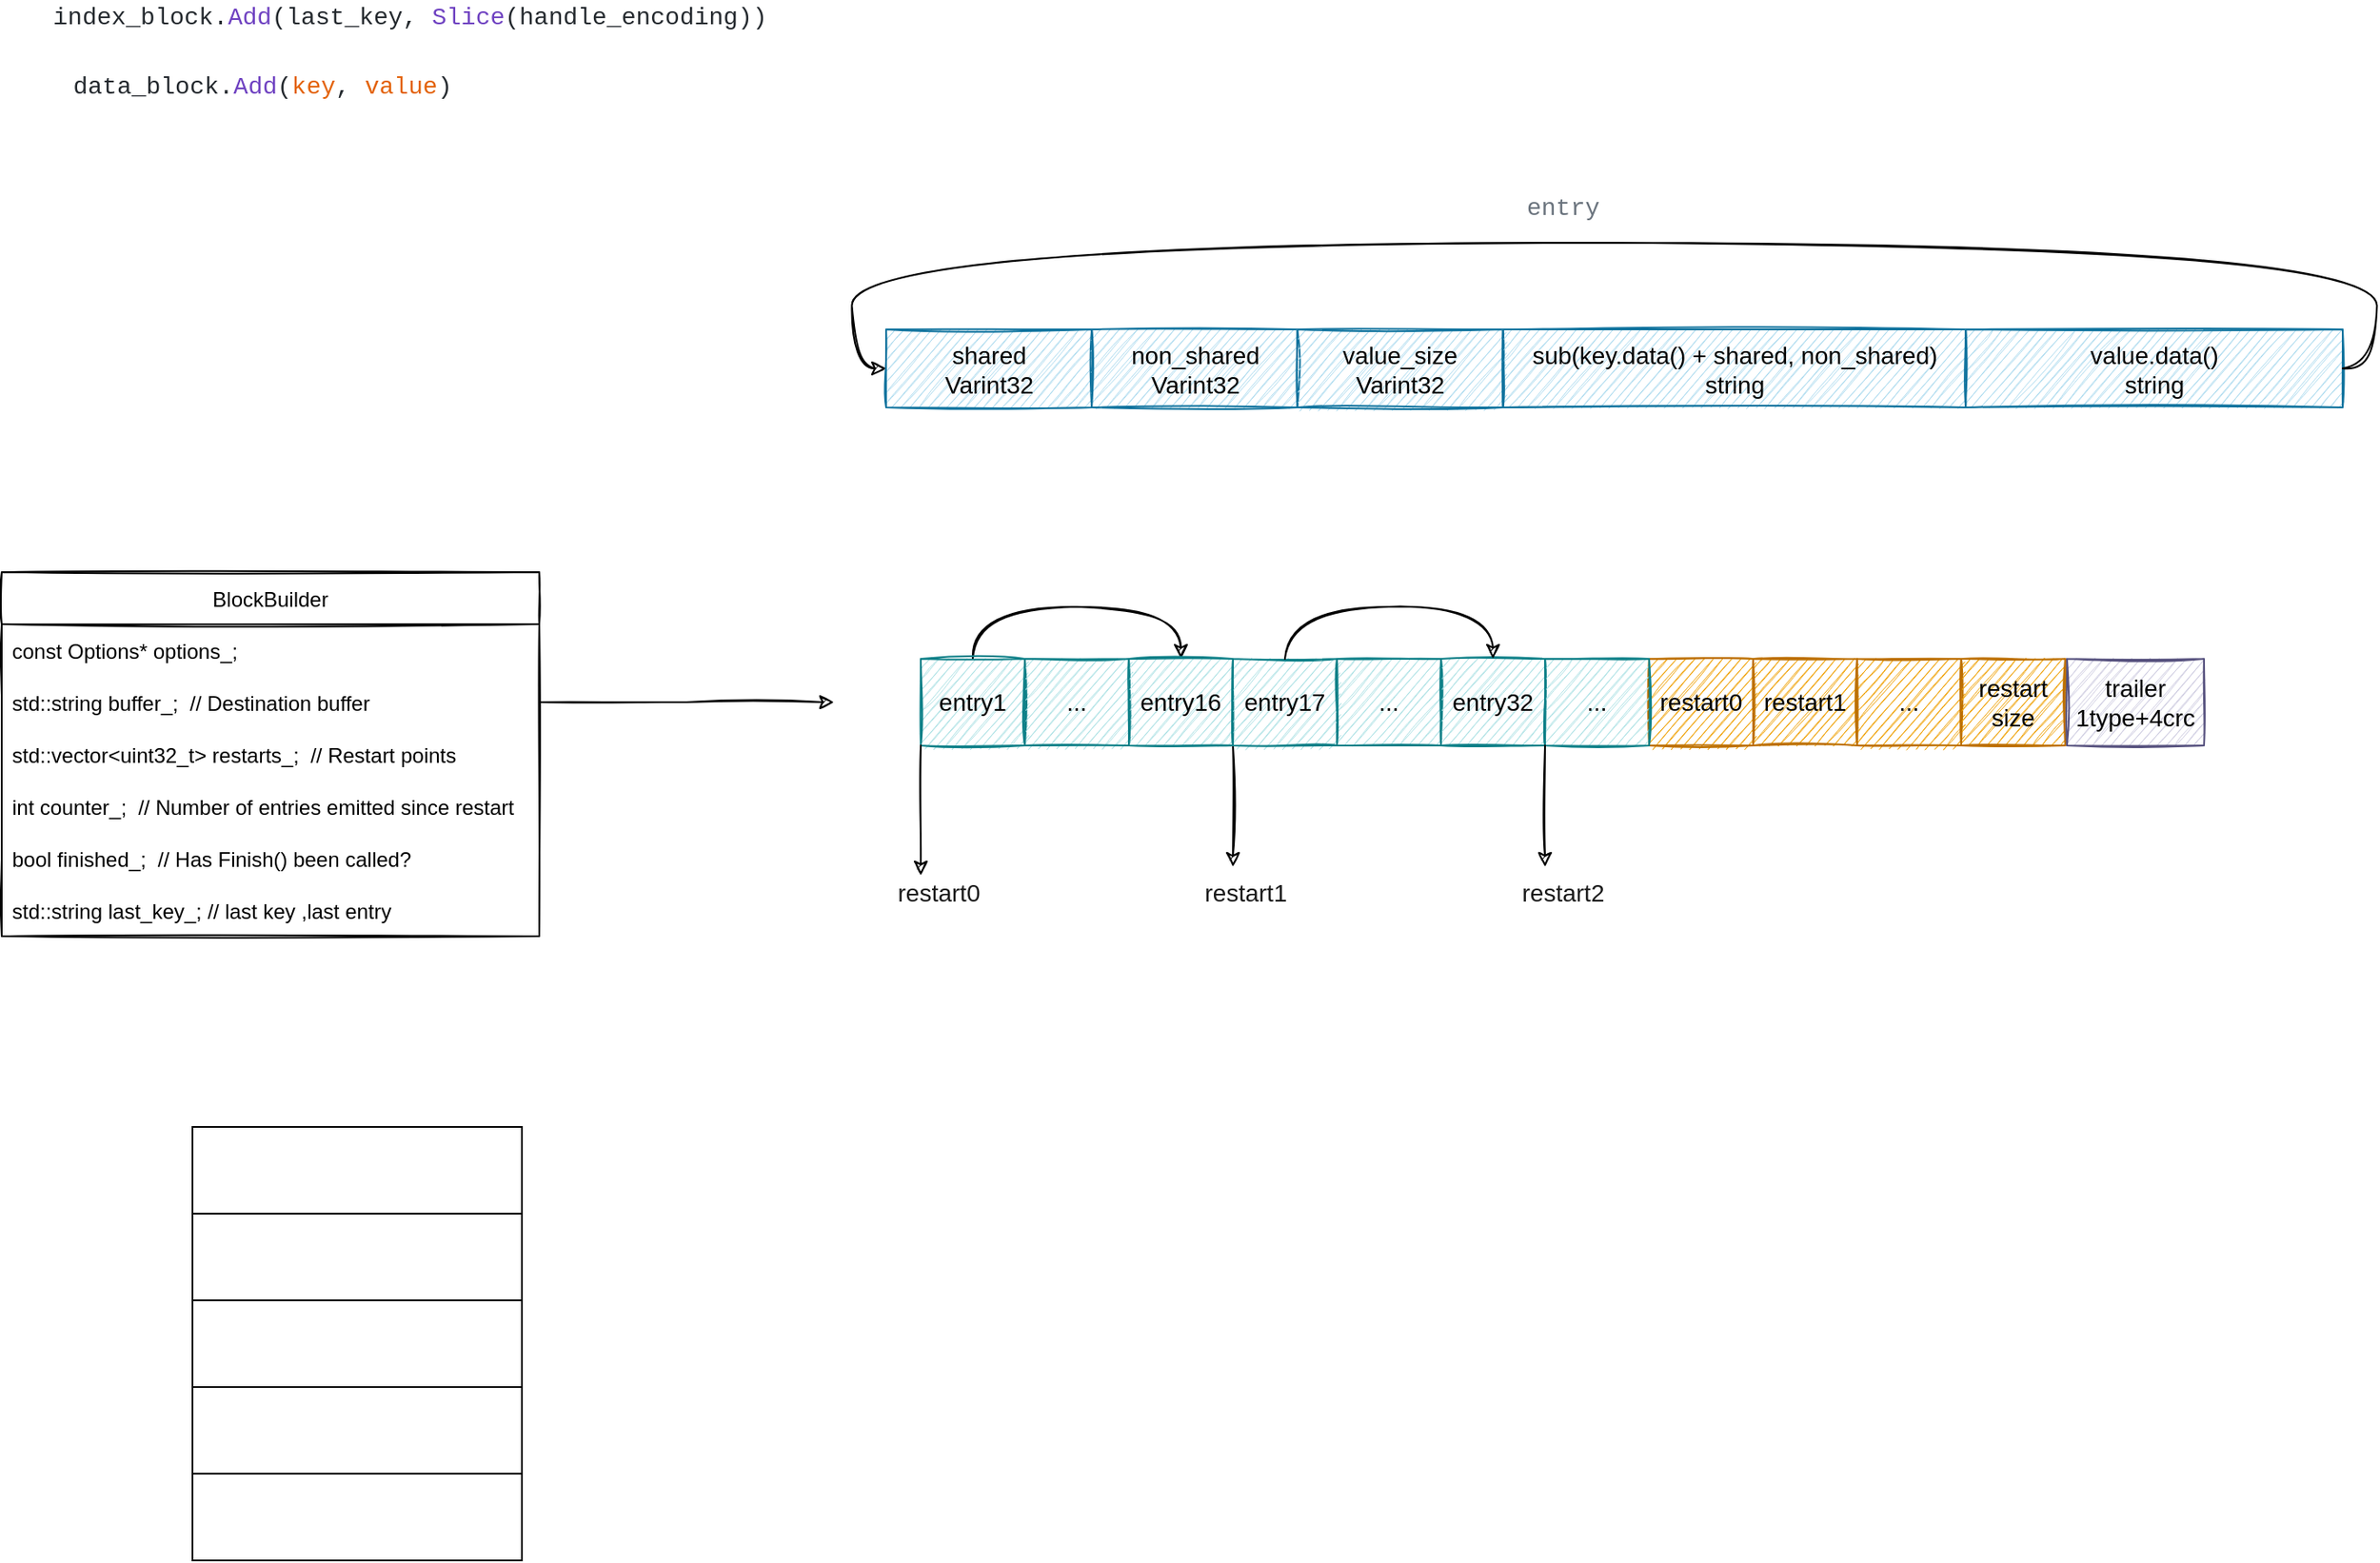 <mxfile version="15.6.8" type="github">
  <diagram id="FwQS3Dow_wqKr08i0dHV" name="Page-1">
    <mxGraphModel dx="1550" dy="779" grid="1" gridSize="10" guides="1" tooltips="1" connect="1" arrows="1" fold="1" page="1" pageScale="1" pageWidth="827" pageHeight="1169" math="0" shadow="0">
      <root>
        <mxCell id="0" />
        <mxCell id="1" parent="0" />
        <mxCell id="lMTMJIfiO9YydzDY1bCF-2" value="&lt;div style=&quot;color: rgb(36 , 41 , 46) ; background-color: rgb(255 , 255 , 255) ; font-family: &amp;#34;consolas&amp;#34; , &amp;#34;courier new&amp;#34; , monospace ; font-size: 14px ; line-height: 19px&quot;&gt;&lt;div style=&quot;font-family: &amp;#34;consolas&amp;#34; , &amp;#34;courier new&amp;#34; , monospace ; line-height: 19px&quot;&gt;data_block.&lt;span style=&quot;color: #6f42c1&quot;&gt;Add&lt;/span&gt;(&lt;span style=&quot;color: #e36209&quot;&gt;key&lt;/span&gt;, &lt;span style=&quot;color: #e36209&quot;&gt;value&lt;/span&gt;)&lt;/div&gt;&lt;/div&gt;" style="text;html=1;align=center;verticalAlign=middle;resizable=0;points=[];autosize=1;strokeColor=none;fillColor=none;sketch=1;" parent="1" vertex="1">
          <mxGeometry x="60" y="100" width="220" height="20" as="geometry" />
        </mxCell>
        <mxCell id="lMTMJIfiO9YydzDY1bCF-4" value="BlockBuilder" style="swimlane;fontStyle=0;childLayout=stackLayout;horizontal=1;startSize=30;horizontalStack=0;resizeParent=1;resizeParentMax=0;resizeLast=0;collapsible=1;marginBottom=0;sketch=1;" parent="1" vertex="1">
          <mxGeometry x="20" y="390" width="310" height="210" as="geometry" />
        </mxCell>
        <mxCell id="lMTMJIfiO9YydzDY1bCF-5" value="const Options* options_;" style="text;strokeColor=none;fillColor=none;align=left;verticalAlign=middle;spacingLeft=4;spacingRight=4;overflow=hidden;points=[[0,0.5],[1,0.5]];portConstraint=eastwest;rotatable=0;fontColor=#000000;sketch=1;" parent="lMTMJIfiO9YydzDY1bCF-4" vertex="1">
          <mxGeometry y="30" width="310" height="30" as="geometry" />
        </mxCell>
        <mxCell id="lMTMJIfiO9YydzDY1bCF-6" value="std::string buffer_;  // Destination buffer" style="text;strokeColor=none;fillColor=none;align=left;verticalAlign=middle;spacingLeft=4;spacingRight=4;overflow=hidden;points=[[0,0.5],[1,0.5]];portConstraint=eastwest;rotatable=0;fontColor=#000000;sketch=1;" parent="lMTMJIfiO9YydzDY1bCF-4" vertex="1">
          <mxGeometry y="60" width="310" height="30" as="geometry" />
        </mxCell>
        <mxCell id="lMTMJIfiO9YydzDY1bCF-10" value="std::vector&lt;uint32_t&gt; restarts_;  // Restart points" style="text;strokeColor=none;fillColor=none;align=left;verticalAlign=middle;spacingLeft=4;spacingRight=4;overflow=hidden;points=[[0,0.5],[1,0.5]];portConstraint=eastwest;rotatable=0;sketch=1;" parent="lMTMJIfiO9YydzDY1bCF-4" vertex="1">
          <mxGeometry y="90" width="310" height="30" as="geometry" />
        </mxCell>
        <mxCell id="lMTMJIfiO9YydzDY1bCF-9" value="int counter_;  // Number of entries emitted since restart" style="text;strokeColor=none;fillColor=none;align=left;verticalAlign=middle;spacingLeft=4;spacingRight=4;overflow=hidden;points=[[0,0.5],[1,0.5]];portConstraint=eastwest;rotatable=0;sketch=1;" parent="lMTMJIfiO9YydzDY1bCF-4" vertex="1">
          <mxGeometry y="120" width="310" height="30" as="geometry" />
        </mxCell>
        <mxCell id="lMTMJIfiO9YydzDY1bCF-8" value="bool finished_;  // Has Finish() been called?" style="text;strokeColor=none;fillColor=none;align=left;verticalAlign=middle;spacingLeft=4;spacingRight=4;overflow=hidden;points=[[0,0.5],[1,0.5]];portConstraint=eastwest;rotatable=0;sketch=1;" parent="lMTMJIfiO9YydzDY1bCF-4" vertex="1">
          <mxGeometry y="150" width="310" height="30" as="geometry" />
        </mxCell>
        <mxCell id="lMTMJIfiO9YydzDY1bCF-7" value="std::string last_key_; // last key ,last entry" style="text;strokeColor=none;fillColor=none;align=left;verticalAlign=middle;spacingLeft=4;spacingRight=4;overflow=hidden;points=[[0,0.5],[1,0.5]];portConstraint=eastwest;rotatable=0;sketch=1;" parent="lMTMJIfiO9YydzDY1bCF-4" vertex="1">
          <mxGeometry y="180" width="310" height="30" as="geometry" />
        </mxCell>
        <mxCell id="lMTMJIfiO9YydzDY1bCF-20" value="&lt;div style=&quot;color: rgb(36 , 41 , 46) ; background-color: rgb(255 , 255 , 255) ; font-family: &amp;#34;consolas&amp;#34; , &amp;#34;courier new&amp;#34; , monospace ; font-size: 14px ; line-height: 19px&quot;&gt;&lt;div style=&quot;font-family: &amp;#34;consolas&amp;#34; , &amp;#34;courier new&amp;#34; , monospace ; line-height: 19px&quot;&gt;&lt;span style=&quot;color: #6a737d&quot;&gt;entry&lt;/span&gt;&lt;/div&gt;&lt;/div&gt;" style="text;html=1;align=center;verticalAlign=middle;resizable=0;points=[];autosize=1;strokeColor=none;fillColor=none;fontColor=#000000;sketch=1;" parent="1" vertex="1">
          <mxGeometry x="895" y="170" width="50" height="20" as="geometry" />
        </mxCell>
        <mxCell id="lMTMJIfiO9YydzDY1bCF-26" value="&lt;div style=&quot;color: rgb(36 , 41 , 46) ; background-color: rgb(255 , 255 , 255) ; font-family: &amp;#34;consolas&amp;#34; , &amp;#34;courier new&amp;#34; , monospace ; font-size: 14px ; line-height: 19px&quot;&gt;index_block.&lt;span style=&quot;color: #6f42c1&quot;&gt;Add&lt;/span&gt;(last_key, &lt;span style=&quot;color: #6f42c1&quot;&gt;Slice&lt;/span&gt;(handle_encoding))&lt;/div&gt;" style="text;html=1;align=center;verticalAlign=middle;resizable=0;points=[];autosize=1;strokeColor=none;fillColor=none;fontColor=#000000;sketch=1;" parent="1" vertex="1">
          <mxGeometry x="60" y="60" width="390" height="20" as="geometry" />
        </mxCell>
        <mxCell id="qPYvJAcTCLMzXNwxLk-w-16" value="restart0" style="rounded=0;whiteSpace=wrap;html=1;shadow=0;sketch=1;fontSize=14;strokeColor=#BD7000;fillColor=#f0a30a;fontColor=#000000;" parent="1" vertex="1">
          <mxGeometry x="970" y="440" width="60" height="50" as="geometry" />
        </mxCell>
        <mxCell id="qPYvJAcTCLMzXNwxLk-w-18" value="restart1" style="rounded=0;whiteSpace=wrap;html=1;shadow=0;sketch=1;fontSize=14;strokeColor=#BD7000;fillColor=#f0a30a;fontColor=#000000;" parent="1" vertex="1">
          <mxGeometry x="1030" y="440" width="60" height="50" as="geometry" />
        </mxCell>
        <mxCell id="qPYvJAcTCLMzXNwxLk-w-19" value="..." style="rounded=0;whiteSpace=wrap;html=1;shadow=0;sketch=1;fontSize=14;strokeColor=#BD7000;fillColor=#f0a30a;fontColor=#000000;" parent="1" vertex="1">
          <mxGeometry x="1090" y="440" width="60" height="50" as="geometry" />
        </mxCell>
        <mxCell id="qPYvJAcTCLMzXNwxLk-w-20" value="restart size" style="rounded=0;whiteSpace=wrap;html=1;shadow=0;sketch=1;fontSize=14;strokeColor=#BD7000;fillColor=#f0a30a;fontColor=#000000;" parent="1" vertex="1">
          <mxGeometry x="1150" y="440" width="60" height="50" as="geometry" />
        </mxCell>
        <mxCell id="qPYvJAcTCLMzXNwxLk-w-21" style="edgeStyle=orthogonalEdgeStyle;rounded=0;orthogonalLoop=1;jettySize=auto;html=1;fontSize=14;sketch=1;" parent="1" source="lMTMJIfiO9YydzDY1bCF-6" edge="1">
          <mxGeometry relative="1" as="geometry">
            <mxPoint x="500" y="465" as="targetPoint" />
          </mxGeometry>
        </mxCell>
        <mxCell id="lMTMJIfiO9YydzDY1bCF-12" value="&lt;span style=&quot;color: rgb(0 , 0 , 0) ; font-size: 14px&quot;&gt;shared&lt;br&gt;Varint32&lt;br&gt;&lt;/span&gt;" style="rounded=0;whiteSpace=wrap;html=1;sketch=1;fillColor=#b1ddf0;strokeColor=#10739e;" parent="1" vertex="1">
          <mxGeometry x="530" y="250" width="118.588" height="45" as="geometry" />
        </mxCell>
        <mxCell id="lMTMJIfiO9YydzDY1bCF-13" value="&lt;div&gt;&lt;font color=&quot;#000000&quot; face=&quot;helvetica&quot;&gt;&lt;span style=&quot;font-size: 14px&quot;&gt;non_shared&lt;/span&gt;&lt;/font&gt;&lt;/div&gt;&lt;div&gt;&lt;font color=&quot;#000000&quot; face=&quot;helvetica&quot;&gt;&lt;span style=&quot;font-size: 14px&quot;&gt;Varint32&lt;/span&gt;&lt;/font&gt;&lt;/div&gt;" style="rounded=0;whiteSpace=wrap;html=1;sketch=1;fillColor=#b1ddf0;strokeColor=#10739e;" parent="1" vertex="1">
          <mxGeometry x="648.588" y="250" width="118.588" height="45" as="geometry" />
        </mxCell>
        <mxCell id="lMTMJIfiO9YydzDY1bCF-14" value="&lt;div&gt;&lt;font color=&quot;#000000&quot;&gt;&lt;span style=&quot;font-size: 14px&quot;&gt;value_size&lt;/span&gt;&lt;/font&gt;&lt;/div&gt;&lt;div&gt;&lt;font color=&quot;#000000&quot;&gt;&lt;span style=&quot;font-size: 14px&quot;&gt;Varint32&lt;/span&gt;&lt;/font&gt;&lt;/div&gt;" style="rounded=0;whiteSpace=wrap;html=1;sketch=1;fillColor=#b1ddf0;strokeColor=#10739e;" parent="1" vertex="1">
          <mxGeometry x="767.176" y="250" width="118.588" height="45" as="geometry" />
        </mxCell>
        <mxCell id="lMTMJIfiO9YydzDY1bCF-15" value="&lt;div&gt;&lt;font color=&quot;#000000&quot;&gt;&lt;span style=&quot;font-size: 14px&quot;&gt;sub(key.data() + shared, non_shared)&lt;/span&gt;&lt;/font&gt;&lt;/div&gt;&lt;div&gt;&lt;font color=&quot;#000000&quot;&gt;&lt;span style=&quot;font-size: 14px&quot;&gt;string&lt;/span&gt;&lt;/font&gt;&lt;/div&gt;" style="rounded=0;whiteSpace=wrap;html=1;fillColor=#b1ddf0;sketch=1;strokeColor=#10739e;" parent="1" vertex="1">
          <mxGeometry x="885.765" y="250" width="266.824" height="45" as="geometry" />
        </mxCell>
        <mxCell id="lMTMJIfiO9YydzDY1bCF-16" value="&lt;div&gt;&lt;font color=&quot;#000000&quot;&gt;&lt;span style=&quot;font-size: 14px&quot;&gt;value.data()&lt;/span&gt;&lt;/font&gt;&lt;/div&gt;&lt;div&gt;&lt;font color=&quot;#000000&quot;&gt;&lt;span style=&quot;font-size: 14px&quot;&gt;string&lt;/span&gt;&lt;/font&gt;&lt;/div&gt;" style="rounded=0;whiteSpace=wrap;html=1;sketch=1;fillColor=#b1ddf0;strokeColor=#10739e;" parent="1" vertex="1">
          <mxGeometry x="1152.588" y="250" width="217.412" height="45" as="geometry" />
        </mxCell>
        <mxCell id="lMTMJIfiO9YydzDY1bCF-19" style="edgeStyle=orthogonalEdgeStyle;curved=1;rounded=0;orthogonalLoop=1;jettySize=auto;html=1;entryX=0;entryY=0.5;entryDx=0;entryDy=0;fontColor=#000000;exitX=1;exitY=0.5;exitDx=0;exitDy=0;sketch=1;" parent="1" source="lMTMJIfiO9YydzDY1bCF-16" target="lMTMJIfiO9YydzDY1bCF-12" edge="1">
          <mxGeometry x="530" y="250" as="geometry">
            <Array as="points">
              <mxPoint x="1389.765" y="273" />
              <mxPoint x="1389.765" y="200" />
              <mxPoint x="510.235" y="200" />
              <mxPoint x="510.235" y="273" />
            </Array>
          </mxGeometry>
        </mxCell>
        <mxCell id="qPYvJAcTCLMzXNwxLk-w-43" style="edgeStyle=orthogonalEdgeStyle;rounded=0;sketch=1;orthogonalLoop=1;jettySize=auto;html=1;fontSize=14;fontColor=#1A1A1A;curved=1;exitX=0.5;exitY=0;exitDx=0;exitDy=0;entryX=0.5;entryY=0;entryDx=0;entryDy=0;" parent="1" source="qPYvJAcTCLMzXNwxLk-w-24" target="qPYvJAcTCLMzXNwxLk-w-30" edge="1">
          <mxGeometry relative="1" as="geometry">
            <mxPoint x="700" y="430" as="targetPoint" />
            <Array as="points">
              <mxPoint x="580" y="410" />
              <mxPoint x="700" y="410" />
            </Array>
          </mxGeometry>
        </mxCell>
        <mxCell id="qPYvJAcTCLMzXNwxLk-w-24" value="entry1" style="rounded=0;whiteSpace=wrap;html=1;shadow=0;sketch=1;fontSize=14;strokeColor=#0e8088;fillColor=#b0e3e6;" parent="1" vertex="1">
          <mxGeometry x="550" y="440" width="60" height="50" as="geometry" />
        </mxCell>
        <mxCell id="qPYvJAcTCLMzXNwxLk-w-29" value="..." style="rounded=0;whiteSpace=wrap;html=1;shadow=0;sketch=1;fontSize=14;strokeColor=#0e8088;fillColor=#b0e3e6;" parent="1" vertex="1">
          <mxGeometry x="610" y="440" width="60" height="50" as="geometry" />
        </mxCell>
        <mxCell id="qPYvJAcTCLMzXNwxLk-w-36" style="rounded=0;sketch=1;orthogonalLoop=1;jettySize=auto;html=1;fontSize=14;fontColor=#1A1A1A;exitX=1;exitY=1;exitDx=0;exitDy=0;" parent="1" source="qPYvJAcTCLMzXNwxLk-w-30" edge="1">
          <mxGeometry relative="1" as="geometry">
            <mxPoint x="730" y="560" as="targetPoint" />
          </mxGeometry>
        </mxCell>
        <mxCell id="qPYvJAcTCLMzXNwxLk-w-30" value="entry16" style="rounded=0;whiteSpace=wrap;html=1;shadow=0;sketch=1;fontSize=14;strokeColor=#0e8088;fillColor=#b0e3e6;" parent="1" vertex="1">
          <mxGeometry x="670" y="440" width="60" height="50" as="geometry" />
        </mxCell>
        <mxCell id="qPYvJAcTCLMzXNwxLk-w-32" value="entry17" style="rounded=0;whiteSpace=wrap;html=1;shadow=0;sketch=1;fontSize=14;strokeColor=#0e8088;fillColor=#b0e3e6;" parent="1" vertex="1">
          <mxGeometry x="730" y="440" width="60" height="50" as="geometry" />
        </mxCell>
        <mxCell id="qPYvJAcTCLMzXNwxLk-w-33" value="..." style="rounded=0;whiteSpace=wrap;html=1;shadow=0;sketch=1;fontSize=14;strokeColor=#0e8088;fillColor=#b0e3e6;" parent="1" vertex="1">
          <mxGeometry x="790" y="440" width="60" height="50" as="geometry" />
        </mxCell>
        <mxCell id="qPYvJAcTCLMzXNwxLk-w-34" value="entry32" style="rounded=0;whiteSpace=wrap;html=1;shadow=0;sketch=1;fontSize=14;strokeColor=#0e8088;fillColor=#b0e3e6;" parent="1" vertex="1">
          <mxGeometry x="850" y="440" width="60" height="50" as="geometry" />
        </mxCell>
        <mxCell id="qPYvJAcTCLMzXNwxLk-w-35" value="..." style="rounded=0;whiteSpace=wrap;html=1;shadow=0;sketch=1;fontSize=14;strokeColor=#0e8088;fillColor=#b0e3e6;" parent="1" vertex="1">
          <mxGeometry x="910" y="440" width="60" height="50" as="geometry" />
        </mxCell>
        <mxCell id="qPYvJAcTCLMzXNwxLk-w-37" style="rounded=0;sketch=1;orthogonalLoop=1;jettySize=auto;html=1;fontSize=14;fontColor=#1A1A1A;exitX=1;exitY=1;exitDx=0;exitDy=0;" parent="1" source="qPYvJAcTCLMzXNwxLk-w-34" edge="1">
          <mxGeometry relative="1" as="geometry">
            <mxPoint x="910" y="560" as="targetPoint" />
            <mxPoint x="740" y="500" as="sourcePoint" />
          </mxGeometry>
        </mxCell>
        <mxCell id="qPYvJAcTCLMzXNwxLk-w-38" value="restart1" style="text;html=1;align=center;verticalAlign=middle;resizable=0;points=[];autosize=1;strokeColor=none;fillColor=none;fontSize=14;fontColor=#1A1A1A;" parent="1" vertex="1">
          <mxGeometry x="707.18" y="565" width="60" height="20" as="geometry" />
        </mxCell>
        <mxCell id="qPYvJAcTCLMzXNwxLk-w-40" value="restart2" style="text;html=1;align=center;verticalAlign=middle;resizable=0;points=[];autosize=1;strokeColor=none;fillColor=none;fontSize=14;fontColor=#1A1A1A;" parent="1" vertex="1">
          <mxGeometry x="890" y="565" width="60" height="20" as="geometry" />
        </mxCell>
        <mxCell id="qPYvJAcTCLMzXNwxLk-w-41" style="rounded=0;sketch=1;orthogonalLoop=1;jettySize=auto;html=1;fontSize=14;fontColor=#1A1A1A;exitX=0;exitY=1;exitDx=0;exitDy=0;" parent="1" source="qPYvJAcTCLMzXNwxLk-w-24" edge="1">
          <mxGeometry relative="1" as="geometry">
            <mxPoint x="550" y="565" as="targetPoint" />
            <mxPoint x="550" y="495" as="sourcePoint" />
          </mxGeometry>
        </mxCell>
        <mxCell id="qPYvJAcTCLMzXNwxLk-w-42" value="restart0" style="text;html=1;align=center;verticalAlign=middle;resizable=0;points=[];autosize=1;strokeColor=none;fillColor=none;fontSize=14;fontColor=#1A1A1A;" parent="1" vertex="1">
          <mxGeometry x="530" y="565" width="60" height="20" as="geometry" />
        </mxCell>
        <mxCell id="qPYvJAcTCLMzXNwxLk-w-44" style="edgeStyle=orthogonalEdgeStyle;rounded=0;sketch=1;orthogonalLoop=1;jettySize=auto;html=1;fontSize=14;fontColor=#1A1A1A;curved=1;exitX=0.5;exitY=0;exitDx=0;exitDy=0;entryX=0.5;entryY=0;entryDx=0;entryDy=0;" parent="1" edge="1">
          <mxGeometry relative="1" as="geometry">
            <mxPoint x="879.98" y="440" as="targetPoint" />
            <mxPoint x="759.98" y="440" as="sourcePoint" />
            <Array as="points">
              <mxPoint x="759.98" y="410" />
              <mxPoint x="879.98" y="410" />
            </Array>
          </mxGeometry>
        </mxCell>
        <mxCell id="qPYvJAcTCLMzXNwxLk-w-45" value="" style="rounded=0;whiteSpace=wrap;html=1;shadow=0;sketch=0;fontSize=14;fontColor=#1A1A1A;strokeColor=default;fillColor=none;gradientColor=#ffffff;" parent="1" vertex="1">
          <mxGeometry x="130" y="710" width="190" height="50" as="geometry" />
        </mxCell>
        <mxCell id="qPYvJAcTCLMzXNwxLk-w-46" value="" style="rounded=0;whiteSpace=wrap;html=1;shadow=0;sketch=0;fontSize=14;fontColor=#1A1A1A;strokeColor=default;fillColor=none;gradientColor=#ffffff;" parent="1" vertex="1">
          <mxGeometry x="130" y="760" width="190" height="50" as="geometry" />
        </mxCell>
        <mxCell id="qPYvJAcTCLMzXNwxLk-w-47" value="" style="rounded=0;whiteSpace=wrap;html=1;shadow=0;sketch=0;fontSize=14;fontColor=#1A1A1A;strokeColor=default;fillColor=none;gradientColor=#ffffff;" parent="1" vertex="1">
          <mxGeometry x="130" y="810" width="190" height="50" as="geometry" />
        </mxCell>
        <mxCell id="qPYvJAcTCLMzXNwxLk-w-48" value="" style="rounded=0;whiteSpace=wrap;html=1;shadow=0;sketch=0;fontSize=14;fontColor=#1A1A1A;strokeColor=default;fillColor=none;gradientColor=#ffffff;" parent="1" vertex="1">
          <mxGeometry x="130" y="860" width="190" height="50" as="geometry" />
        </mxCell>
        <mxCell id="qPYvJAcTCLMzXNwxLk-w-49" value="" style="rounded=0;whiteSpace=wrap;html=1;shadow=0;sketch=0;fontSize=14;fontColor=#1A1A1A;strokeColor=default;fillColor=none;gradientColor=#ffffff;" parent="1" vertex="1">
          <mxGeometry x="130" y="910" width="190" height="50" as="geometry" />
        </mxCell>
        <mxCell id="ruwQYkO3WCFCVufEuuWS-8" value="&lt;div style=&quot;color: rgb(36 , 41 , 46) ; background-color: rgb(255 , 255 , 255) ; font-family: &amp;#34;consolas&amp;#34; , &amp;#34;courier new&amp;#34; , monospace ; font-size: 14px ; line-height: 19px&quot;&gt;&lt;br&gt;&lt;/div&gt;" style="text;html=1;align=center;verticalAlign=middle;resizable=0;points=[];autosize=1;strokeColor=none;fillColor=none;" parent="1" vertex="1">
          <mxGeometry x="770" y="740" width="20" height="20" as="geometry" />
        </mxCell>
        <mxCell id="YvpgKDehkagTvrISGHOB-1" value="trailer&lt;br&gt;1type+4crc" style="rounded=0;whiteSpace=wrap;html=1;shadow=0;sketch=1;fontSize=14;strokeColor=#56517e;fillColor=#d0cee2;" parent="1" vertex="1">
          <mxGeometry x="1211" y="440" width="79" height="50" as="geometry" />
        </mxCell>
      </root>
    </mxGraphModel>
  </diagram>
</mxfile>
